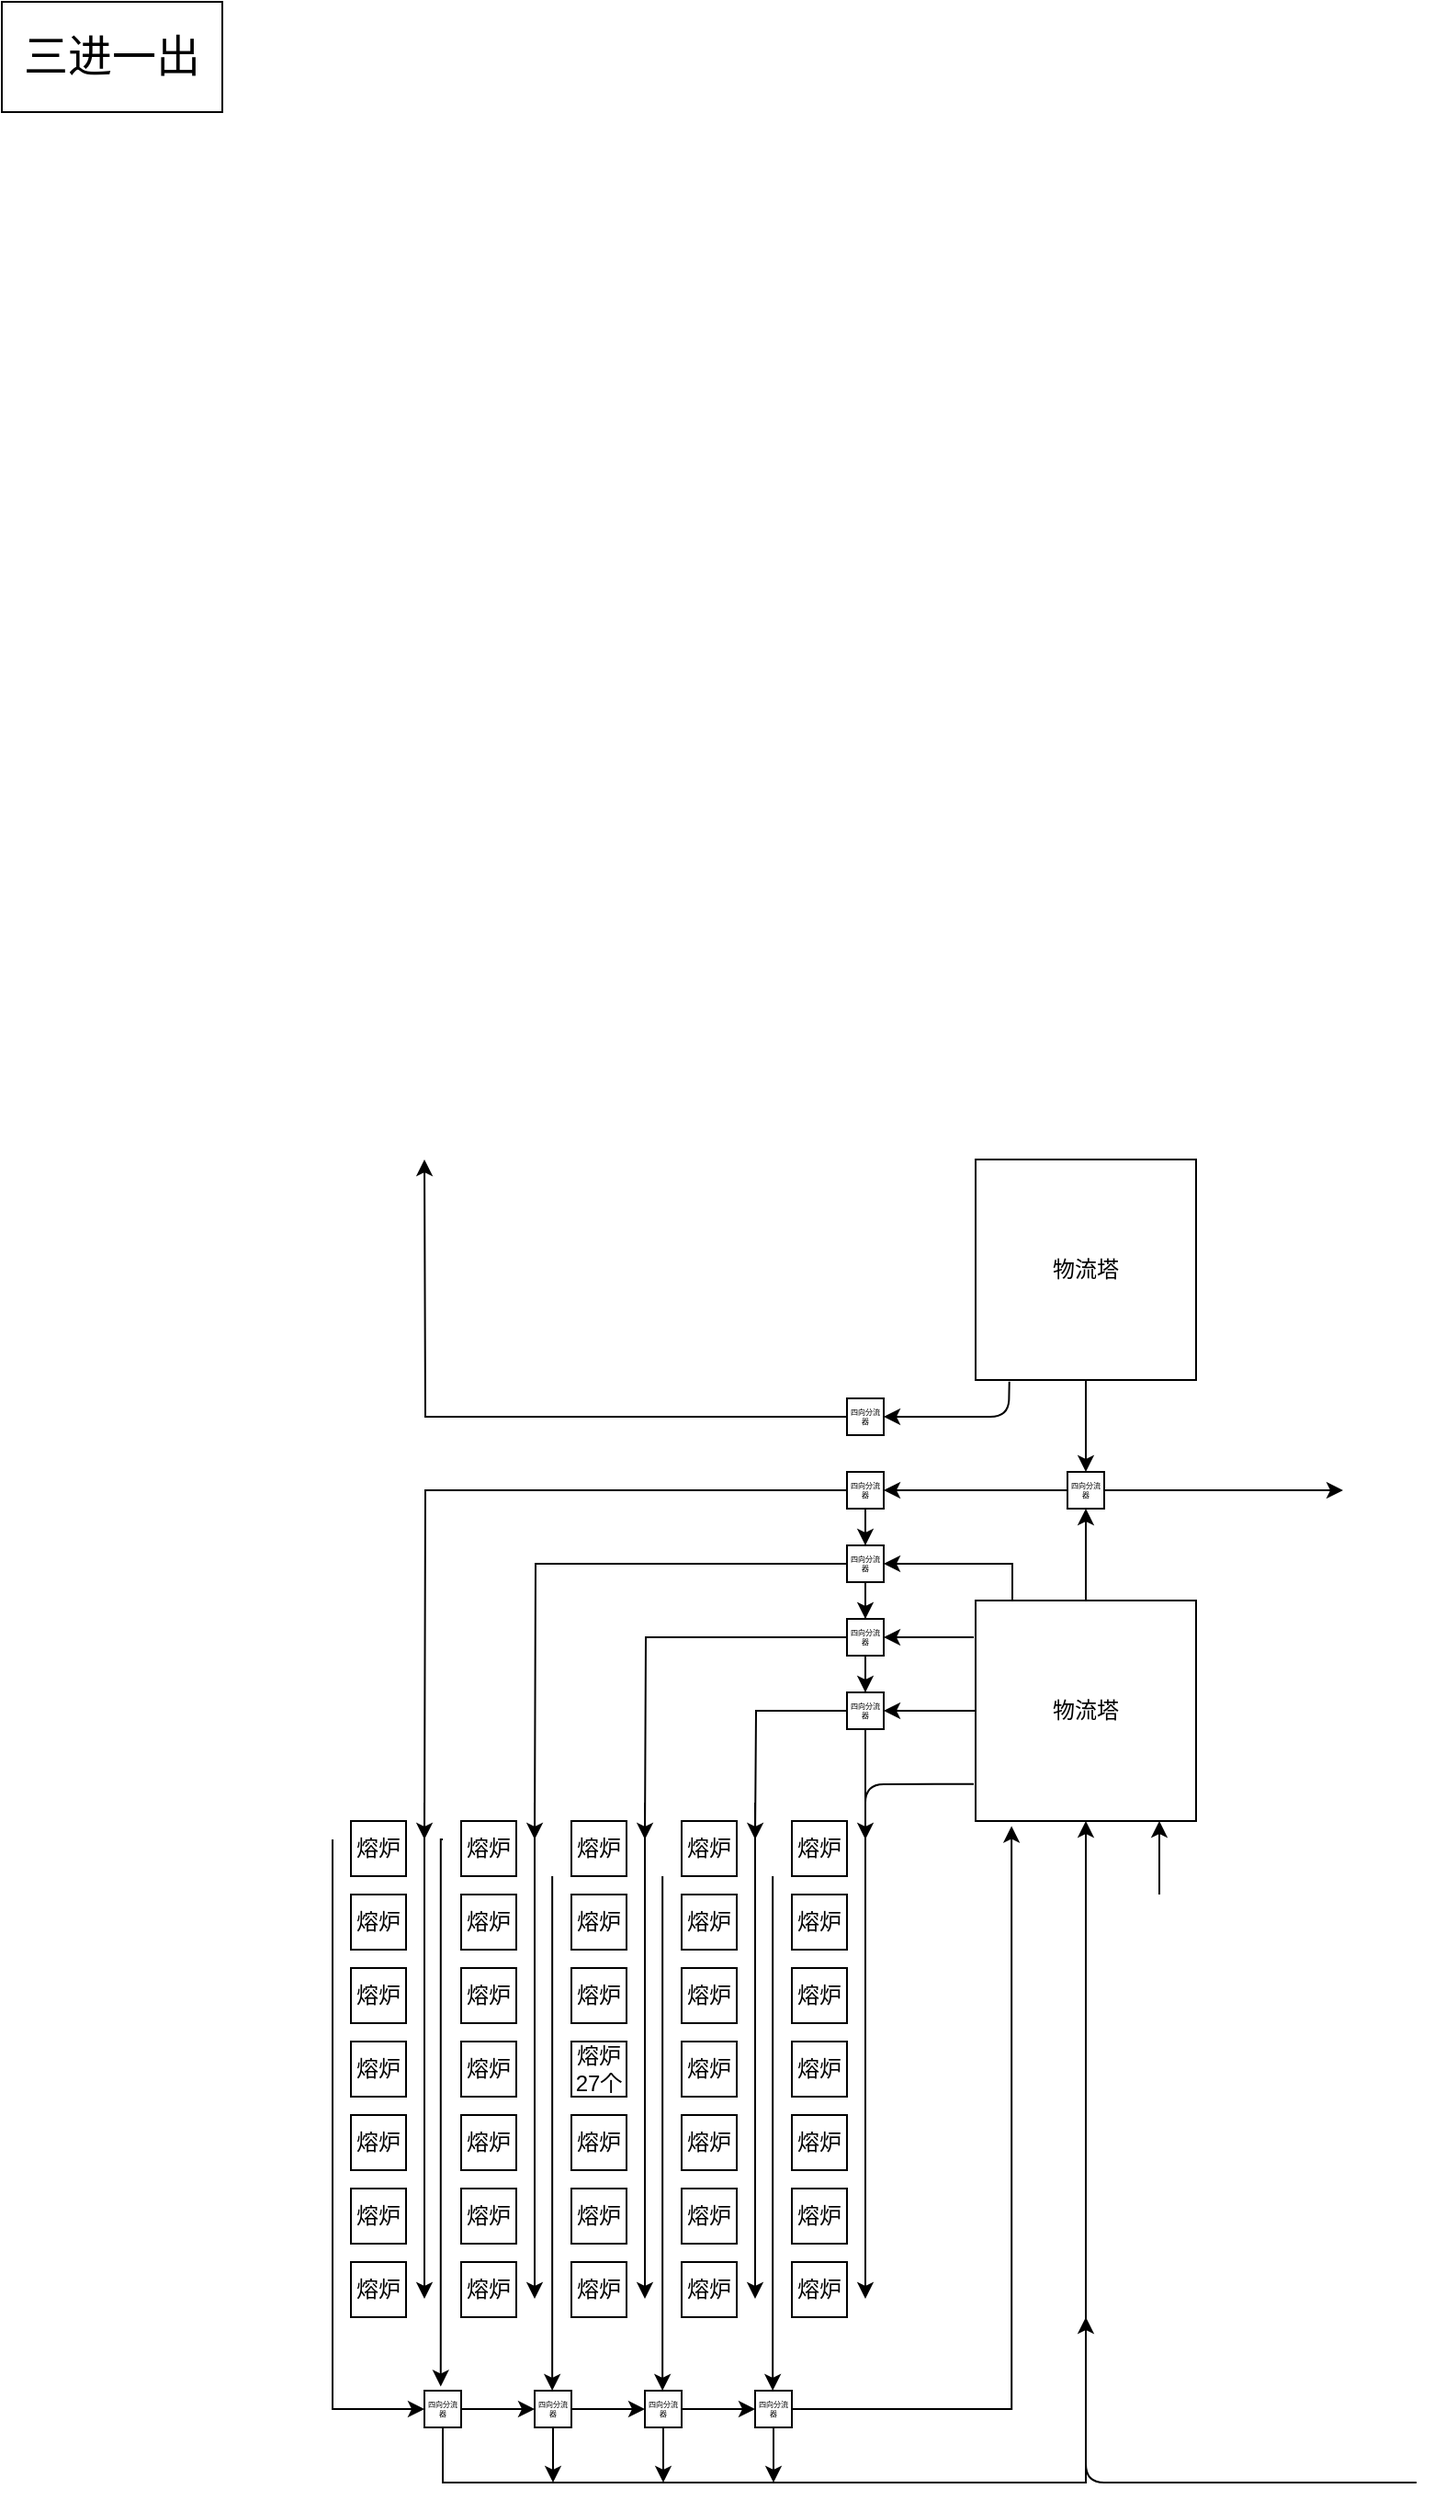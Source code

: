<mxfile version="14.8.4" type="github">
  <diagram id="aLHw9vYzfnyol143uTH6" name="第 1 页">
    <mxGraphModel dx="1673" dy="896" grid="1" gridSize="10" guides="1" tooltips="1" connect="1" arrows="1" fold="1" page="1" pageScale="1" pageWidth="1200" pageHeight="1600" math="0" shadow="0">
      <root>
        <mxCell id="0" />
        <mxCell id="1" parent="0" />
        <mxCell id="myeGcNOhKazmhdnHIplM-13" style="edgeStyle=orthogonalEdgeStyle;rounded=0;orthogonalLoop=1;jettySize=auto;html=1;entryX=0.5;entryY=1;entryDx=0;entryDy=0;" edge="1" parent="1" source="myeGcNOhKazmhdnHIplM-1" target="myeGcNOhKazmhdnHIplM-36">
          <mxGeometry relative="1" as="geometry">
            <mxPoint x="600" y="840" as="targetPoint" />
          </mxGeometry>
        </mxCell>
        <mxCell id="myeGcNOhKazmhdnHIplM-21" style="edgeStyle=orthogonalEdgeStyle;rounded=0;orthogonalLoop=1;jettySize=auto;html=1;entryX=1;entryY=0.5;entryDx=0;entryDy=0;" edge="1" parent="1" source="myeGcNOhKazmhdnHIplM-1" target="myeGcNOhKazmhdnHIplM-17">
          <mxGeometry relative="1" as="geometry" />
        </mxCell>
        <mxCell id="myeGcNOhKazmhdnHIplM-1" value="物流塔" style="whiteSpace=wrap;html=1;aspect=fixed;" vertex="1" parent="1">
          <mxGeometry x="540" y="880" width="120" height="120" as="geometry" />
        </mxCell>
        <mxCell id="myeGcNOhKazmhdnHIplM-83" style="edgeStyle=orthogonalEdgeStyle;rounded=0;orthogonalLoop=1;jettySize=auto;html=1;entryX=0.5;entryY=0;entryDx=0;entryDy=0;" edge="1" parent="1" source="myeGcNOhKazmhdnHIplM-6" target="myeGcNOhKazmhdnHIplM-16">
          <mxGeometry relative="1" as="geometry" />
        </mxCell>
        <mxCell id="myeGcNOhKazmhdnHIplM-90" style="edgeStyle=orthogonalEdgeStyle;rounded=0;orthogonalLoop=1;jettySize=auto;html=1;" edge="1" parent="1" source="myeGcNOhKazmhdnHIplM-6">
          <mxGeometry relative="1" as="geometry">
            <mxPoint x="300.0" y="1010" as="targetPoint" />
          </mxGeometry>
        </mxCell>
        <mxCell id="myeGcNOhKazmhdnHIplM-6" value="四向分流器" style="whiteSpace=wrap;html=1;aspect=fixed;fontSize=4;" vertex="1" parent="1">
          <mxGeometry x="470" y="850" width="20" height="20" as="geometry" />
        </mxCell>
        <mxCell id="myeGcNOhKazmhdnHIplM-82" style="edgeStyle=orthogonalEdgeStyle;rounded=0;orthogonalLoop=1;jettySize=auto;html=1;entryX=0.5;entryY=0;entryDx=0;entryDy=0;" edge="1" parent="1" source="myeGcNOhKazmhdnHIplM-16" target="myeGcNOhKazmhdnHIplM-17">
          <mxGeometry relative="1" as="geometry" />
        </mxCell>
        <mxCell id="myeGcNOhKazmhdnHIplM-92" style="edgeStyle=orthogonalEdgeStyle;rounded=0;orthogonalLoop=1;jettySize=auto;html=1;" edge="1" parent="1" source="myeGcNOhKazmhdnHIplM-16">
          <mxGeometry relative="1" as="geometry">
            <mxPoint x="360" y="1010" as="targetPoint" />
          </mxGeometry>
        </mxCell>
        <mxCell id="myeGcNOhKazmhdnHIplM-16" value="四向分流器" style="whiteSpace=wrap;html=1;aspect=fixed;fontSize=4;" vertex="1" parent="1">
          <mxGeometry x="470" y="890" width="20" height="20" as="geometry" />
        </mxCell>
        <mxCell id="myeGcNOhKazmhdnHIplM-23" style="edgeStyle=orthogonalEdgeStyle;rounded=0;orthogonalLoop=1;jettySize=auto;html=1;" edge="1" parent="1" source="myeGcNOhKazmhdnHIplM-17">
          <mxGeometry relative="1" as="geometry">
            <mxPoint x="480" y="1010" as="targetPoint" />
          </mxGeometry>
        </mxCell>
        <mxCell id="myeGcNOhKazmhdnHIplM-91" style="edgeStyle=orthogonalEdgeStyle;rounded=0;orthogonalLoop=1;jettySize=auto;html=1;" edge="1" parent="1" source="myeGcNOhKazmhdnHIplM-17">
          <mxGeometry relative="1" as="geometry">
            <mxPoint x="420" y="1010" as="targetPoint" />
          </mxGeometry>
        </mxCell>
        <mxCell id="myeGcNOhKazmhdnHIplM-17" value="四向分流器" style="whiteSpace=wrap;html=1;aspect=fixed;fontSize=4;" vertex="1" parent="1">
          <mxGeometry x="470" y="930" width="20" height="20" as="geometry" />
        </mxCell>
        <mxCell id="myeGcNOhKazmhdnHIplM-25" value="" style="endArrow=classic;html=1;entryX=1;entryY=0.5;entryDx=0;entryDy=0;" edge="1" parent="1" target="myeGcNOhKazmhdnHIplM-16">
          <mxGeometry width="50" height="50" relative="1" as="geometry">
            <mxPoint x="539" y="900" as="sourcePoint" />
            <mxPoint x="500" y="900" as="targetPoint" />
          </mxGeometry>
        </mxCell>
        <mxCell id="myeGcNOhKazmhdnHIplM-26" value="" style="endArrow=classic;html=1;" edge="1" parent="1">
          <mxGeometry width="50" height="50" relative="1" as="geometry">
            <mxPoint x="539" y="979.83" as="sourcePoint" />
            <mxPoint x="480" y="1260" as="targetPoint" />
            <Array as="points">
              <mxPoint x="480" y="980" />
            </Array>
          </mxGeometry>
        </mxCell>
        <mxCell id="myeGcNOhKazmhdnHIplM-31" style="edgeStyle=orthogonalEdgeStyle;rounded=0;orthogonalLoop=1;jettySize=auto;html=1;entryX=1;entryY=0.5;entryDx=0;entryDy=0;" edge="1" parent="1" target="myeGcNOhKazmhdnHIplM-6">
          <mxGeometry relative="1" as="geometry">
            <mxPoint x="560" y="880" as="sourcePoint" />
            <mxPoint x="560" y="840" as="targetPoint" />
            <Array as="points">
              <mxPoint x="560" y="860" />
            </Array>
          </mxGeometry>
        </mxCell>
        <mxCell id="myeGcNOhKazmhdnHIplM-34" style="edgeStyle=orthogonalEdgeStyle;rounded=0;orthogonalLoop=1;jettySize=auto;html=1;entryX=0.5;entryY=1;entryDx=0;entryDy=0;" edge="1" parent="1">
          <mxGeometry relative="1" as="geometry">
            <mxPoint x="640" y="1040" as="sourcePoint" />
            <mxPoint x="640" y="1000" as="targetPoint" />
            <Array as="points">
              <mxPoint x="640" y="1020" />
              <mxPoint x="640" y="1020" />
            </Array>
          </mxGeometry>
        </mxCell>
        <mxCell id="myeGcNOhKazmhdnHIplM-84" style="edgeStyle=orthogonalEdgeStyle;rounded=0;orthogonalLoop=1;jettySize=auto;html=1;entryX=0.5;entryY=0;entryDx=0;entryDy=0;" edge="1" parent="1" source="myeGcNOhKazmhdnHIplM-35" target="myeGcNOhKazmhdnHIplM-6">
          <mxGeometry relative="1" as="geometry" />
        </mxCell>
        <mxCell id="myeGcNOhKazmhdnHIplM-89" style="edgeStyle=orthogonalEdgeStyle;rounded=0;orthogonalLoop=1;jettySize=auto;html=1;" edge="1" parent="1" source="myeGcNOhKazmhdnHIplM-35">
          <mxGeometry relative="1" as="geometry">
            <mxPoint x="240" y="1010" as="targetPoint" />
          </mxGeometry>
        </mxCell>
        <mxCell id="myeGcNOhKazmhdnHIplM-35" value="四向分流器" style="whiteSpace=wrap;html=1;aspect=fixed;fontSize=4;" vertex="1" parent="1">
          <mxGeometry x="470" y="810" width="20" height="20" as="geometry" />
        </mxCell>
        <mxCell id="myeGcNOhKazmhdnHIplM-37" style="edgeStyle=orthogonalEdgeStyle;rounded=0;orthogonalLoop=1;jettySize=auto;html=1;entryX=1;entryY=0.5;entryDx=0;entryDy=0;" edge="1" parent="1" source="myeGcNOhKazmhdnHIplM-36" target="myeGcNOhKazmhdnHIplM-35">
          <mxGeometry relative="1" as="geometry" />
        </mxCell>
        <mxCell id="myeGcNOhKazmhdnHIplM-36" value="四向分流器" style="whiteSpace=wrap;html=1;aspect=fixed;fontSize=4;" vertex="1" parent="1">
          <mxGeometry x="590" y="810" width="20" height="20" as="geometry" />
        </mxCell>
        <mxCell id="myeGcNOhKazmhdnHIplM-39" value="熔炉&lt;br&gt;" style="rounded=0;whiteSpace=wrap;html=1;" vertex="1" parent="1">
          <mxGeometry x="440" y="1000" width="30" height="30" as="geometry" />
        </mxCell>
        <mxCell id="myeGcNOhKazmhdnHIplM-40" style="edgeStyle=orthogonalEdgeStyle;rounded=0;orthogonalLoop=1;jettySize=auto;html=1;" edge="1" parent="1">
          <mxGeometry relative="1" as="geometry">
            <mxPoint x="429.58" y="1310" as="targetPoint" />
            <mxPoint x="429.58" y="1030" as="sourcePoint" />
          </mxGeometry>
        </mxCell>
        <mxCell id="myeGcNOhKazmhdnHIplM-42" style="edgeStyle=orthogonalEdgeStyle;rounded=0;orthogonalLoop=1;jettySize=auto;html=1;" edge="1" parent="1">
          <mxGeometry relative="1" as="geometry">
            <mxPoint x="420" y="1260" as="targetPoint" />
            <mxPoint x="420" y="990" as="sourcePoint" />
          </mxGeometry>
        </mxCell>
        <mxCell id="myeGcNOhKazmhdnHIplM-49" value="熔炉&lt;br&gt;" style="rounded=0;whiteSpace=wrap;html=1;" vertex="1" parent="1">
          <mxGeometry x="380" y="1000" width="30" height="30" as="geometry" />
        </mxCell>
        <mxCell id="myeGcNOhKazmhdnHIplM-50" style="edgeStyle=orthogonalEdgeStyle;rounded=0;orthogonalLoop=1;jettySize=auto;html=1;" edge="1" parent="1">
          <mxGeometry relative="1" as="geometry">
            <mxPoint x="369.58" y="1310" as="targetPoint" />
            <mxPoint x="369.58" y="1030" as="sourcePoint" />
          </mxGeometry>
        </mxCell>
        <mxCell id="myeGcNOhKazmhdnHIplM-51" style="edgeStyle=orthogonalEdgeStyle;rounded=0;orthogonalLoop=1;jettySize=auto;html=1;" edge="1" parent="1">
          <mxGeometry relative="1" as="geometry">
            <mxPoint x="360" y="1260" as="targetPoint" />
            <mxPoint x="360" y="990" as="sourcePoint" />
          </mxGeometry>
        </mxCell>
        <mxCell id="myeGcNOhKazmhdnHIplM-53" value="熔炉&lt;br&gt;" style="rounded=0;whiteSpace=wrap;html=1;" vertex="1" parent="1">
          <mxGeometry x="320" y="1000" width="30" height="30" as="geometry" />
        </mxCell>
        <mxCell id="myeGcNOhKazmhdnHIplM-54" style="edgeStyle=orthogonalEdgeStyle;rounded=0;orthogonalLoop=1;jettySize=auto;html=1;" edge="1" parent="1">
          <mxGeometry relative="1" as="geometry">
            <mxPoint x="309.58" y="1310" as="targetPoint" />
            <mxPoint x="309.58" y="1030" as="sourcePoint" />
          </mxGeometry>
        </mxCell>
        <mxCell id="myeGcNOhKazmhdnHIplM-55" style="edgeStyle=orthogonalEdgeStyle;rounded=0;orthogonalLoop=1;jettySize=auto;html=1;" edge="1" parent="1">
          <mxGeometry relative="1" as="geometry">
            <mxPoint x="300" y="1260" as="targetPoint" />
            <mxPoint x="300.0" y="990" as="sourcePoint" />
          </mxGeometry>
        </mxCell>
        <mxCell id="myeGcNOhKazmhdnHIplM-57" value="熔炉&lt;br&gt;" style="rounded=0;whiteSpace=wrap;html=1;" vertex="1" parent="1">
          <mxGeometry x="260" y="1000" width="30" height="30" as="geometry" />
        </mxCell>
        <mxCell id="myeGcNOhKazmhdnHIplM-58" style="edgeStyle=orthogonalEdgeStyle;rounded=0;orthogonalLoop=1;jettySize=auto;html=1;entryX=0.444;entryY=-0.114;entryDx=0;entryDy=0;entryPerimeter=0;" edge="1" parent="1" target="myeGcNOhKazmhdnHIplM-69">
          <mxGeometry relative="1" as="geometry">
            <mxPoint x="250" y="1290" as="targetPoint" />
            <mxPoint x="250" y="1010" as="sourcePoint" />
            <Array as="points">
              <mxPoint x="249" y="1010" />
            </Array>
          </mxGeometry>
        </mxCell>
        <mxCell id="myeGcNOhKazmhdnHIplM-59" style="edgeStyle=orthogonalEdgeStyle;rounded=0;orthogonalLoop=1;jettySize=auto;html=1;" edge="1" parent="1">
          <mxGeometry relative="1" as="geometry">
            <mxPoint x="240" y="1260" as="targetPoint" />
            <mxPoint x="240" y="990" as="sourcePoint" />
          </mxGeometry>
        </mxCell>
        <mxCell id="myeGcNOhKazmhdnHIplM-61" value="熔炉&lt;br&gt;" style="rounded=0;whiteSpace=wrap;html=1;" vertex="1" parent="1">
          <mxGeometry x="200" y="1000" width="30" height="30" as="geometry" />
        </mxCell>
        <mxCell id="myeGcNOhKazmhdnHIplM-62" style="edgeStyle=orthogonalEdgeStyle;rounded=0;orthogonalLoop=1;jettySize=auto;html=1;" edge="1" parent="1">
          <mxGeometry relative="1" as="geometry">
            <mxPoint x="240" y="1320" as="targetPoint" />
            <mxPoint x="190" y="1010" as="sourcePoint" />
            <Array as="points">
              <mxPoint x="190" y="1200" />
              <mxPoint x="190" y="1200" />
            </Array>
          </mxGeometry>
        </mxCell>
        <mxCell id="myeGcNOhKazmhdnHIplM-74" style="edgeStyle=orthogonalEdgeStyle;rounded=0;orthogonalLoop=1;jettySize=auto;html=1;entryX=0;entryY=0.5;entryDx=0;entryDy=0;" edge="1" parent="1" source="myeGcNOhKazmhdnHIplM-69" target="myeGcNOhKazmhdnHIplM-71">
          <mxGeometry relative="1" as="geometry" />
        </mxCell>
        <mxCell id="myeGcNOhKazmhdnHIplM-78" style="edgeStyle=orthogonalEdgeStyle;rounded=0;orthogonalLoop=1;jettySize=auto;html=1;entryX=0.5;entryY=1;entryDx=0;entryDy=0;" edge="1" parent="1" source="myeGcNOhKazmhdnHIplM-69" target="myeGcNOhKazmhdnHIplM-1">
          <mxGeometry relative="1" as="geometry">
            <mxPoint x="600" y="1060" as="targetPoint" />
            <Array as="points">
              <mxPoint x="250" y="1360" />
              <mxPoint x="600" y="1360" />
            </Array>
          </mxGeometry>
        </mxCell>
        <mxCell id="myeGcNOhKazmhdnHIplM-69" value="四向分流器" style="whiteSpace=wrap;html=1;aspect=fixed;fontSize=4;" vertex="1" parent="1">
          <mxGeometry x="240" y="1310" width="20" height="20" as="geometry" />
        </mxCell>
        <mxCell id="myeGcNOhKazmhdnHIplM-75" style="edgeStyle=orthogonalEdgeStyle;rounded=0;orthogonalLoop=1;jettySize=auto;html=1;entryX=0;entryY=0.5;entryDx=0;entryDy=0;" edge="1" parent="1" source="myeGcNOhKazmhdnHIplM-71" target="myeGcNOhKazmhdnHIplM-72">
          <mxGeometry relative="1" as="geometry" />
        </mxCell>
        <mxCell id="myeGcNOhKazmhdnHIplM-79" style="edgeStyle=orthogonalEdgeStyle;rounded=0;orthogonalLoop=1;jettySize=auto;html=1;" edge="1" parent="1" source="myeGcNOhKazmhdnHIplM-71">
          <mxGeometry relative="1" as="geometry">
            <mxPoint x="310" y="1360" as="targetPoint" />
          </mxGeometry>
        </mxCell>
        <mxCell id="myeGcNOhKazmhdnHIplM-71" value="四向分流器" style="whiteSpace=wrap;html=1;aspect=fixed;fontSize=4;" vertex="1" parent="1">
          <mxGeometry x="300" y="1310" width="20" height="20" as="geometry" />
        </mxCell>
        <mxCell id="myeGcNOhKazmhdnHIplM-76" style="edgeStyle=orthogonalEdgeStyle;rounded=0;orthogonalLoop=1;jettySize=auto;html=1;entryX=0;entryY=0.5;entryDx=0;entryDy=0;" edge="1" parent="1" source="myeGcNOhKazmhdnHIplM-72" target="myeGcNOhKazmhdnHIplM-73">
          <mxGeometry relative="1" as="geometry" />
        </mxCell>
        <mxCell id="myeGcNOhKazmhdnHIplM-80" style="edgeStyle=orthogonalEdgeStyle;rounded=0;orthogonalLoop=1;jettySize=auto;html=1;" edge="1" parent="1" source="myeGcNOhKazmhdnHIplM-72">
          <mxGeometry relative="1" as="geometry">
            <mxPoint x="370" y="1360" as="targetPoint" />
          </mxGeometry>
        </mxCell>
        <mxCell id="myeGcNOhKazmhdnHIplM-72" value="四向分流器" style="whiteSpace=wrap;html=1;aspect=fixed;fontSize=4;" vertex="1" parent="1">
          <mxGeometry x="360" y="1310" width="20" height="20" as="geometry" />
        </mxCell>
        <mxCell id="myeGcNOhKazmhdnHIplM-77" style="edgeStyle=orthogonalEdgeStyle;rounded=0;orthogonalLoop=1;jettySize=auto;html=1;entryX=0.163;entryY=1.023;entryDx=0;entryDy=0;entryPerimeter=0;" edge="1" parent="1" source="myeGcNOhKazmhdnHIplM-73" target="myeGcNOhKazmhdnHIplM-1">
          <mxGeometry relative="1" as="geometry">
            <mxPoint x="560" y="1050" as="targetPoint" />
          </mxGeometry>
        </mxCell>
        <mxCell id="myeGcNOhKazmhdnHIplM-81" style="edgeStyle=orthogonalEdgeStyle;rounded=0;orthogonalLoop=1;jettySize=auto;html=1;" edge="1" parent="1" source="myeGcNOhKazmhdnHIplM-73">
          <mxGeometry relative="1" as="geometry">
            <mxPoint x="430" y="1360" as="targetPoint" />
          </mxGeometry>
        </mxCell>
        <mxCell id="myeGcNOhKazmhdnHIplM-73" value="四向分流器" style="whiteSpace=wrap;html=1;aspect=fixed;fontSize=4;" vertex="1" parent="1">
          <mxGeometry x="420" y="1310" width="20" height="20" as="geometry" />
        </mxCell>
        <mxCell id="myeGcNOhKazmhdnHIplM-93" value="熔炉&lt;br&gt;" style="rounded=0;whiteSpace=wrap;html=1;" vertex="1" parent="1">
          <mxGeometry x="440" y="1040" width="30" height="30" as="geometry" />
        </mxCell>
        <mxCell id="myeGcNOhKazmhdnHIplM-94" value="熔炉&lt;br&gt;" style="rounded=0;whiteSpace=wrap;html=1;" vertex="1" parent="1">
          <mxGeometry x="440" y="1080" width="30" height="30" as="geometry" />
        </mxCell>
        <mxCell id="myeGcNOhKazmhdnHIplM-95" value="熔炉&lt;br&gt;" style="rounded=0;whiteSpace=wrap;html=1;" vertex="1" parent="1">
          <mxGeometry x="440" y="1120" width="30" height="30" as="geometry" />
        </mxCell>
        <mxCell id="myeGcNOhKazmhdnHIplM-96" value="熔炉&lt;br&gt;" style="rounded=0;whiteSpace=wrap;html=1;" vertex="1" parent="1">
          <mxGeometry x="440" y="1160" width="30" height="30" as="geometry" />
        </mxCell>
        <mxCell id="myeGcNOhKazmhdnHIplM-97" value="熔炉&lt;br&gt;" style="rounded=0;whiteSpace=wrap;html=1;" vertex="1" parent="1">
          <mxGeometry x="440" y="1200" width="30" height="30" as="geometry" />
        </mxCell>
        <mxCell id="myeGcNOhKazmhdnHIplM-98" value="熔炉&lt;br&gt;" style="rounded=0;whiteSpace=wrap;html=1;" vertex="1" parent="1">
          <mxGeometry x="440" y="1240" width="30" height="30" as="geometry" />
        </mxCell>
        <mxCell id="myeGcNOhKazmhdnHIplM-99" value="熔炉&lt;br&gt;" style="rounded=0;whiteSpace=wrap;html=1;" vertex="1" parent="1">
          <mxGeometry x="380" y="1040" width="30" height="30" as="geometry" />
        </mxCell>
        <mxCell id="myeGcNOhKazmhdnHIplM-100" value="熔炉&lt;br&gt;" style="rounded=0;whiteSpace=wrap;html=1;" vertex="1" parent="1">
          <mxGeometry x="380" y="1080" width="30" height="30" as="geometry" />
        </mxCell>
        <mxCell id="myeGcNOhKazmhdnHIplM-101" value="熔炉&lt;br&gt;" style="rounded=0;whiteSpace=wrap;html=1;" vertex="1" parent="1">
          <mxGeometry x="380" y="1120" width="30" height="30" as="geometry" />
        </mxCell>
        <mxCell id="myeGcNOhKazmhdnHIplM-102" value="熔炉&lt;br&gt;" style="rounded=0;whiteSpace=wrap;html=1;" vertex="1" parent="1">
          <mxGeometry x="380" y="1160" width="30" height="30" as="geometry" />
        </mxCell>
        <mxCell id="myeGcNOhKazmhdnHIplM-103" value="熔炉&lt;br&gt;" style="rounded=0;whiteSpace=wrap;html=1;" vertex="1" parent="1">
          <mxGeometry x="380" y="1200" width="30" height="30" as="geometry" />
        </mxCell>
        <mxCell id="myeGcNOhKazmhdnHIplM-104" value="熔炉&lt;br&gt;" style="rounded=0;whiteSpace=wrap;html=1;" vertex="1" parent="1">
          <mxGeometry x="380" y="1240" width="30" height="30" as="geometry" />
        </mxCell>
        <mxCell id="myeGcNOhKazmhdnHIplM-112" value="熔炉&lt;br&gt;" style="rounded=0;whiteSpace=wrap;html=1;" vertex="1" parent="1">
          <mxGeometry x="320" y="1040" width="30" height="30" as="geometry" />
        </mxCell>
        <mxCell id="myeGcNOhKazmhdnHIplM-113" value="熔炉&lt;br&gt;" style="rounded=0;whiteSpace=wrap;html=1;" vertex="1" parent="1">
          <mxGeometry x="320" y="1080" width="30" height="30" as="geometry" />
        </mxCell>
        <mxCell id="myeGcNOhKazmhdnHIplM-114" value="熔炉27个&lt;br&gt;" style="rounded=0;whiteSpace=wrap;html=1;" vertex="1" parent="1">
          <mxGeometry x="320" y="1120" width="30" height="30" as="geometry" />
        </mxCell>
        <mxCell id="myeGcNOhKazmhdnHIplM-115" value="熔炉&lt;br&gt;" style="rounded=0;whiteSpace=wrap;html=1;" vertex="1" parent="1">
          <mxGeometry x="320" y="1160" width="30" height="30" as="geometry" />
        </mxCell>
        <mxCell id="myeGcNOhKazmhdnHIplM-116" value="熔炉&lt;br&gt;" style="rounded=0;whiteSpace=wrap;html=1;" vertex="1" parent="1">
          <mxGeometry x="320" y="1200" width="30" height="30" as="geometry" />
        </mxCell>
        <mxCell id="myeGcNOhKazmhdnHIplM-117" value="熔炉&lt;br&gt;" style="rounded=0;whiteSpace=wrap;html=1;" vertex="1" parent="1">
          <mxGeometry x="320" y="1240" width="30" height="30" as="geometry" />
        </mxCell>
        <mxCell id="myeGcNOhKazmhdnHIplM-118" value="熔炉&lt;br&gt;" style="rounded=0;whiteSpace=wrap;html=1;" vertex="1" parent="1">
          <mxGeometry x="260" y="1040" width="30" height="30" as="geometry" />
        </mxCell>
        <mxCell id="myeGcNOhKazmhdnHIplM-119" value="熔炉&lt;br&gt;" style="rounded=0;whiteSpace=wrap;html=1;" vertex="1" parent="1">
          <mxGeometry x="260" y="1080" width="30" height="30" as="geometry" />
        </mxCell>
        <mxCell id="myeGcNOhKazmhdnHIplM-120" value="熔炉&lt;br&gt;" style="rounded=0;whiteSpace=wrap;html=1;" vertex="1" parent="1">
          <mxGeometry x="260" y="1120" width="30" height="30" as="geometry" />
        </mxCell>
        <mxCell id="myeGcNOhKazmhdnHIplM-121" value="熔炉&lt;br&gt;" style="rounded=0;whiteSpace=wrap;html=1;" vertex="1" parent="1">
          <mxGeometry x="260" y="1160" width="30" height="30" as="geometry" />
        </mxCell>
        <mxCell id="myeGcNOhKazmhdnHIplM-122" value="熔炉&lt;br&gt;" style="rounded=0;whiteSpace=wrap;html=1;" vertex="1" parent="1">
          <mxGeometry x="260" y="1200" width="30" height="30" as="geometry" />
        </mxCell>
        <mxCell id="myeGcNOhKazmhdnHIplM-123" value="熔炉&lt;br&gt;" style="rounded=0;whiteSpace=wrap;html=1;" vertex="1" parent="1">
          <mxGeometry x="260" y="1240" width="30" height="30" as="geometry" />
        </mxCell>
        <mxCell id="myeGcNOhKazmhdnHIplM-124" value="熔炉&lt;br&gt;" style="rounded=0;whiteSpace=wrap;html=1;" vertex="1" parent="1">
          <mxGeometry x="200" y="1040" width="30" height="30" as="geometry" />
        </mxCell>
        <mxCell id="myeGcNOhKazmhdnHIplM-125" value="熔炉&lt;br&gt;" style="rounded=0;whiteSpace=wrap;html=1;" vertex="1" parent="1">
          <mxGeometry x="200" y="1080" width="30" height="30" as="geometry" />
        </mxCell>
        <mxCell id="myeGcNOhKazmhdnHIplM-126" value="熔炉&lt;br&gt;" style="rounded=0;whiteSpace=wrap;html=1;" vertex="1" parent="1">
          <mxGeometry x="200" y="1120" width="30" height="30" as="geometry" />
        </mxCell>
        <mxCell id="myeGcNOhKazmhdnHIplM-127" value="熔炉&lt;br&gt;" style="rounded=0;whiteSpace=wrap;html=1;" vertex="1" parent="1">
          <mxGeometry x="200" y="1160" width="30" height="30" as="geometry" />
        </mxCell>
        <mxCell id="myeGcNOhKazmhdnHIplM-128" value="熔炉&lt;br&gt;" style="rounded=0;whiteSpace=wrap;html=1;" vertex="1" parent="1">
          <mxGeometry x="200" y="1200" width="30" height="30" as="geometry" />
        </mxCell>
        <mxCell id="myeGcNOhKazmhdnHIplM-129" value="熔炉&lt;br&gt;" style="rounded=0;whiteSpace=wrap;html=1;" vertex="1" parent="1">
          <mxGeometry x="200" y="1240" width="30" height="30" as="geometry" />
        </mxCell>
        <mxCell id="myeGcNOhKazmhdnHIplM-130" value="" style="endArrow=classic;html=1;exitX=1;exitY=0.5;exitDx=0;exitDy=0;" edge="1" parent="1" source="myeGcNOhKazmhdnHIplM-36">
          <mxGeometry width="50" height="50" relative="1" as="geometry">
            <mxPoint x="600" y="1030" as="sourcePoint" />
            <mxPoint x="740" y="820" as="targetPoint" />
          </mxGeometry>
        </mxCell>
        <mxCell id="myeGcNOhKazmhdnHIplM-133" style="edgeStyle=orthogonalEdgeStyle;rounded=0;orthogonalLoop=1;jettySize=auto;html=1;entryX=0.5;entryY=0;entryDx=0;entryDy=0;" edge="1" parent="1" source="myeGcNOhKazmhdnHIplM-131" target="myeGcNOhKazmhdnHIplM-36">
          <mxGeometry relative="1" as="geometry" />
        </mxCell>
        <mxCell id="myeGcNOhKazmhdnHIplM-131" value="物流塔" style="whiteSpace=wrap;html=1;aspect=fixed;" vertex="1" parent="1">
          <mxGeometry x="540" y="640" width="120" height="120" as="geometry" />
        </mxCell>
        <mxCell id="myeGcNOhKazmhdnHIplM-135" style="edgeStyle=orthogonalEdgeStyle;rounded=0;orthogonalLoop=1;jettySize=auto;html=1;" edge="1" parent="1" source="myeGcNOhKazmhdnHIplM-132">
          <mxGeometry relative="1" as="geometry">
            <mxPoint x="240" y="640" as="targetPoint" />
          </mxGeometry>
        </mxCell>
        <mxCell id="myeGcNOhKazmhdnHIplM-132" value="四向分流器" style="whiteSpace=wrap;html=1;aspect=fixed;fontSize=4;" vertex="1" parent="1">
          <mxGeometry x="470" y="770" width="20" height="20" as="geometry" />
        </mxCell>
        <mxCell id="myeGcNOhKazmhdnHIplM-134" value="" style="endArrow=classic;html=1;exitX=0.153;exitY=1.007;exitDx=0;exitDy=0;exitPerimeter=0;entryX=1;entryY=0.5;entryDx=0;entryDy=0;" edge="1" parent="1" source="myeGcNOhKazmhdnHIplM-131" target="myeGcNOhKazmhdnHIplM-132">
          <mxGeometry width="50" height="50" relative="1" as="geometry">
            <mxPoint x="620" y="890" as="sourcePoint" />
            <mxPoint x="670" y="840" as="targetPoint" />
            <Array as="points">
              <mxPoint x="558" y="780" />
            </Array>
          </mxGeometry>
        </mxCell>
        <mxCell id="myeGcNOhKazmhdnHIplM-136" value="" style="endArrow=classic;html=1;" edge="1" parent="1">
          <mxGeometry width="50" height="50" relative="1" as="geometry">
            <mxPoint x="780" y="1360" as="sourcePoint" />
            <mxPoint x="600" y="1270" as="targetPoint" />
            <Array as="points">
              <mxPoint x="600" y="1360" />
            </Array>
          </mxGeometry>
        </mxCell>
        <mxCell id="myeGcNOhKazmhdnHIplM-137" value="&lt;font style=&quot;font-size: 24px&quot;&gt;三进一出&lt;/font&gt;" style="whiteSpace=wrap;html=1;" vertex="1" parent="1">
          <mxGeometry x="10" y="10" width="120" height="60" as="geometry" />
        </mxCell>
      </root>
    </mxGraphModel>
  </diagram>
</mxfile>
